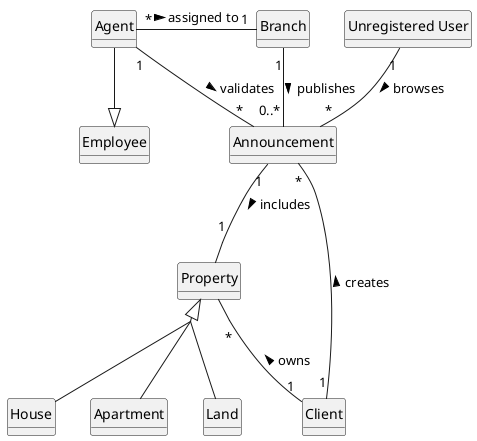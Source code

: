 @startuml
skinparam monochrome true
skinparam packageStyle rectangle
skinparam shadowing false

'left to right direction

'skinparam linetype ortho
skinparam groupInheritance 2

skinparam classAttributeIconSize 0

hide circle
hide methods

'title Domain Model

class Branch {
}


class Employee {
    'name
    'email
    'position
    'phone
}


'class User {
'    name
'    email
'    password
'}

/'class Agent {

}

class Property {

}

class House {

}

class Apartment {

}

class Land {

}

class Client {

}

class Announcement {

}

class "Unregistered User" {

}'/


'House --|> Property
'Apartment --|> Property
'Land --|> Property


Property <|-- House
Property <|-- Apartment
Property <|-- Land


Announcement "1" -- "1" Property: includes >

Branch "1" -- "0..*" Announcement: publishes >

Agent "*" - "1" Branch: assigned to >
Agent --|> Employee
'Employee -|> User
Agent "1" -- "*" Announcement: validates >
'Client "0..1" - "*" Property: owns >
Property "*" -- "1" Client : owns <
'Client "*" -|> "1" User
Client "1" -- "*" Announcement: creates >
'"Unregistered User" "1" ---|> "1" User
"Unregistered User" "1" -- "*" Announcement: browses >



@enduml